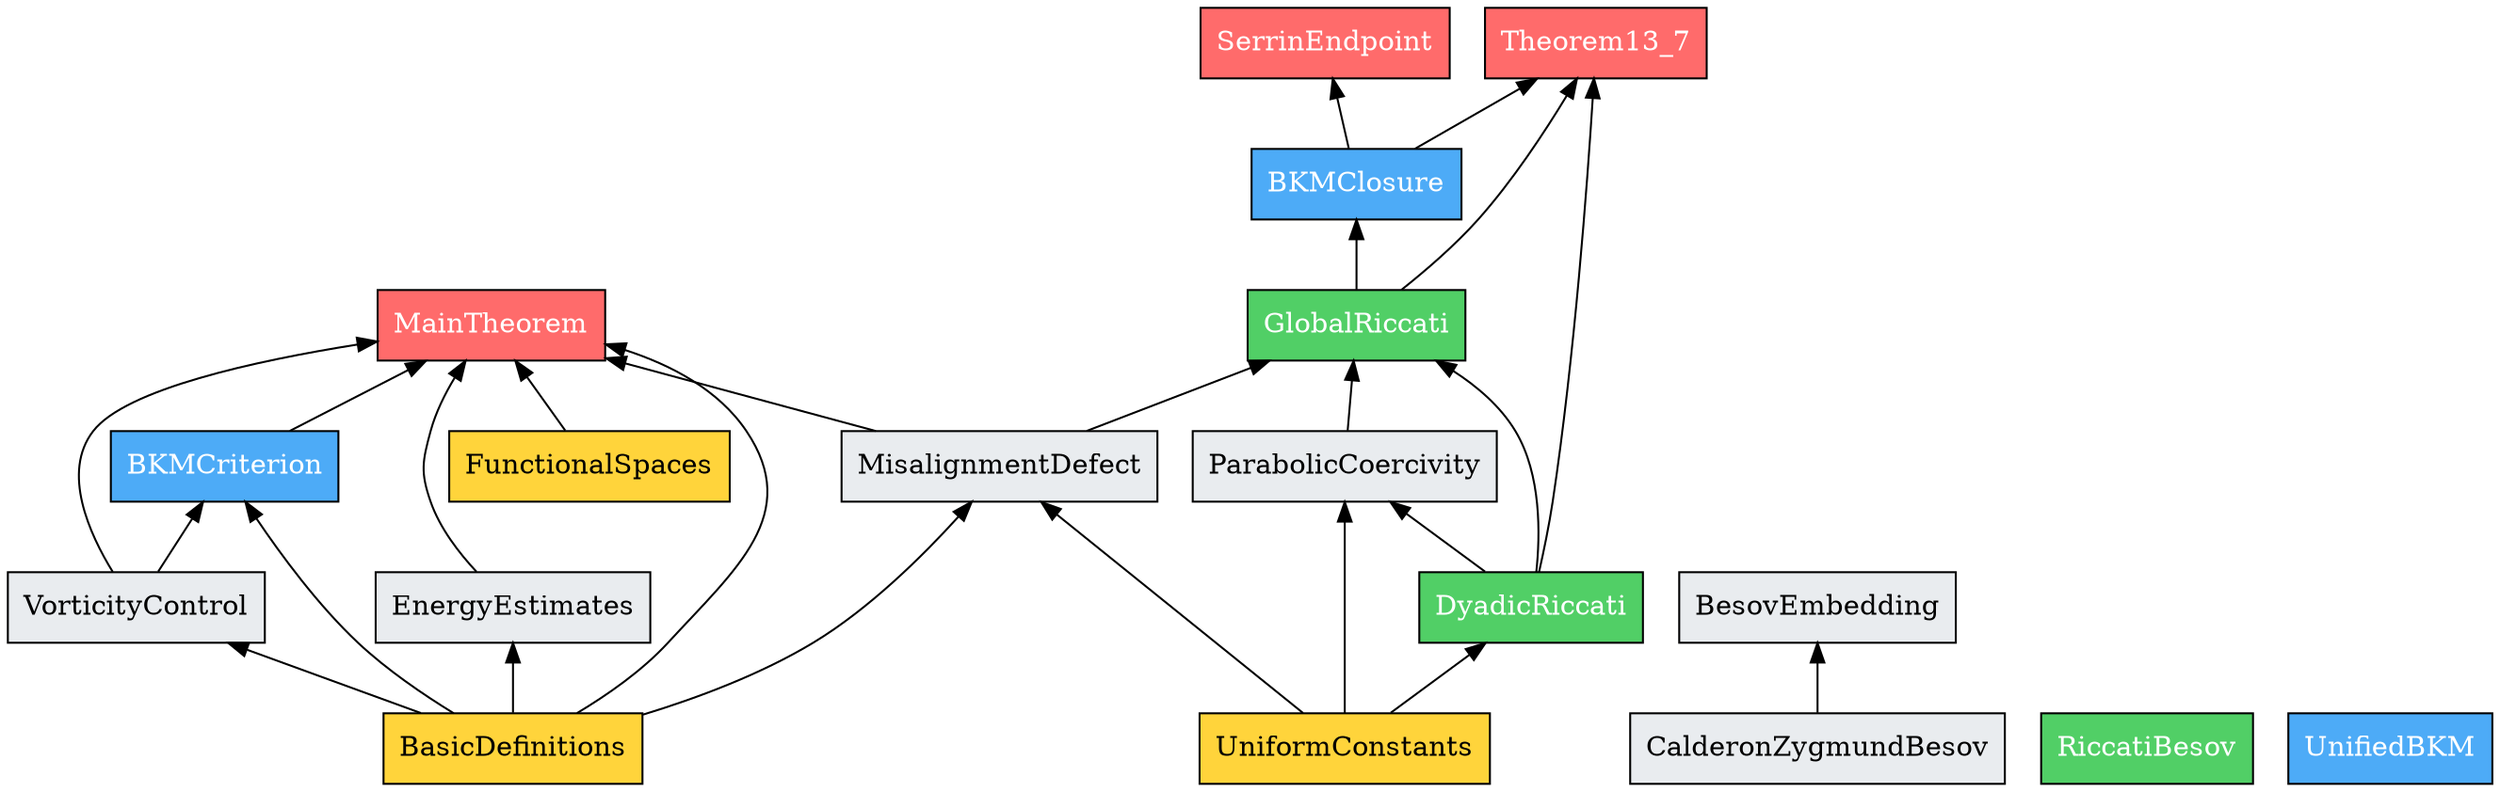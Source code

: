 digraph LeanDependencies {
    rankdir=BT;
    node [shape=box, style=filled];

    "BKMClosure" [fillcolor="#4dabf7", fontcolor=white];
    "BKMCriterion" [fillcolor="#4dabf7", fontcolor=white];
    "BasicDefinitions" [fillcolor="#ffd43b", fontcolor=black];
    "BesovEmbedding" [fillcolor="#e9ecef"];
    "CalderonZygmundBesov" [fillcolor="#e9ecef"];
    "DyadicRiccati" [fillcolor="#51cf66", fontcolor=white];
    "EnergyEstimates" [fillcolor="#e9ecef"];
    "FunctionalSpaces" [fillcolor="#ffd43b", fontcolor=black];
    "GlobalRiccati" [fillcolor="#51cf66", fontcolor=white];
    "MainTheorem" [fillcolor="#ff6b6b", fontcolor=white];
    "MisalignmentDefect" [fillcolor="#e9ecef"];
    "ParabolicCoercivity" [fillcolor="#e9ecef"];
    "RiccatiBesov" [fillcolor="#51cf66", fontcolor=white];
    "SerrinEndpoint" [fillcolor="#ff6b6b", fontcolor=white];
    "Theorem13_7" [fillcolor="#ff6b6b", fontcolor=white];
    "UnifiedBKM" [fillcolor="#4dabf7", fontcolor=white];
    "UniformConstants" [fillcolor="#ffd43b", fontcolor=black];
    "VorticityControl" [fillcolor="#e9ecef"];

    "GlobalRiccati" -> "BKMClosure";
    "BasicDefinitions" -> "BKMCriterion";
    "VorticityControl" -> "BKMCriterion";
    "CalderonZygmundBesov" -> "BesovEmbedding";
    "UniformConstants" -> "DyadicRiccati";
    "BasicDefinitions" -> "EnergyEstimates";
    "DyadicRiccati" -> "GlobalRiccati";
    "ParabolicCoercivity" -> "GlobalRiccati";
    "MisalignmentDefect" -> "GlobalRiccati";
    "BasicDefinitions" -> "MainTheorem";
    "EnergyEstimates" -> "MainTheorem";
    "VorticityControl" -> "MainTheorem";
    "MisalignmentDefect" -> "MainTheorem";
    "BKMCriterion" -> "MainTheorem";
    "FunctionalSpaces" -> "MainTheorem";
    "UniformConstants" -> "MisalignmentDefect";
    "BasicDefinitions" -> "MisalignmentDefect";
    "UniformConstants" -> "ParabolicCoercivity";
    "DyadicRiccati" -> "ParabolicCoercivity";
    "BKMClosure" -> "SerrinEndpoint";
    "BKMClosure" -> "Theorem13_7";
    "GlobalRiccati" -> "Theorem13_7";
    "DyadicRiccati" -> "Theorem13_7";
    "BasicDefinitions" -> "VorticityControl";
}